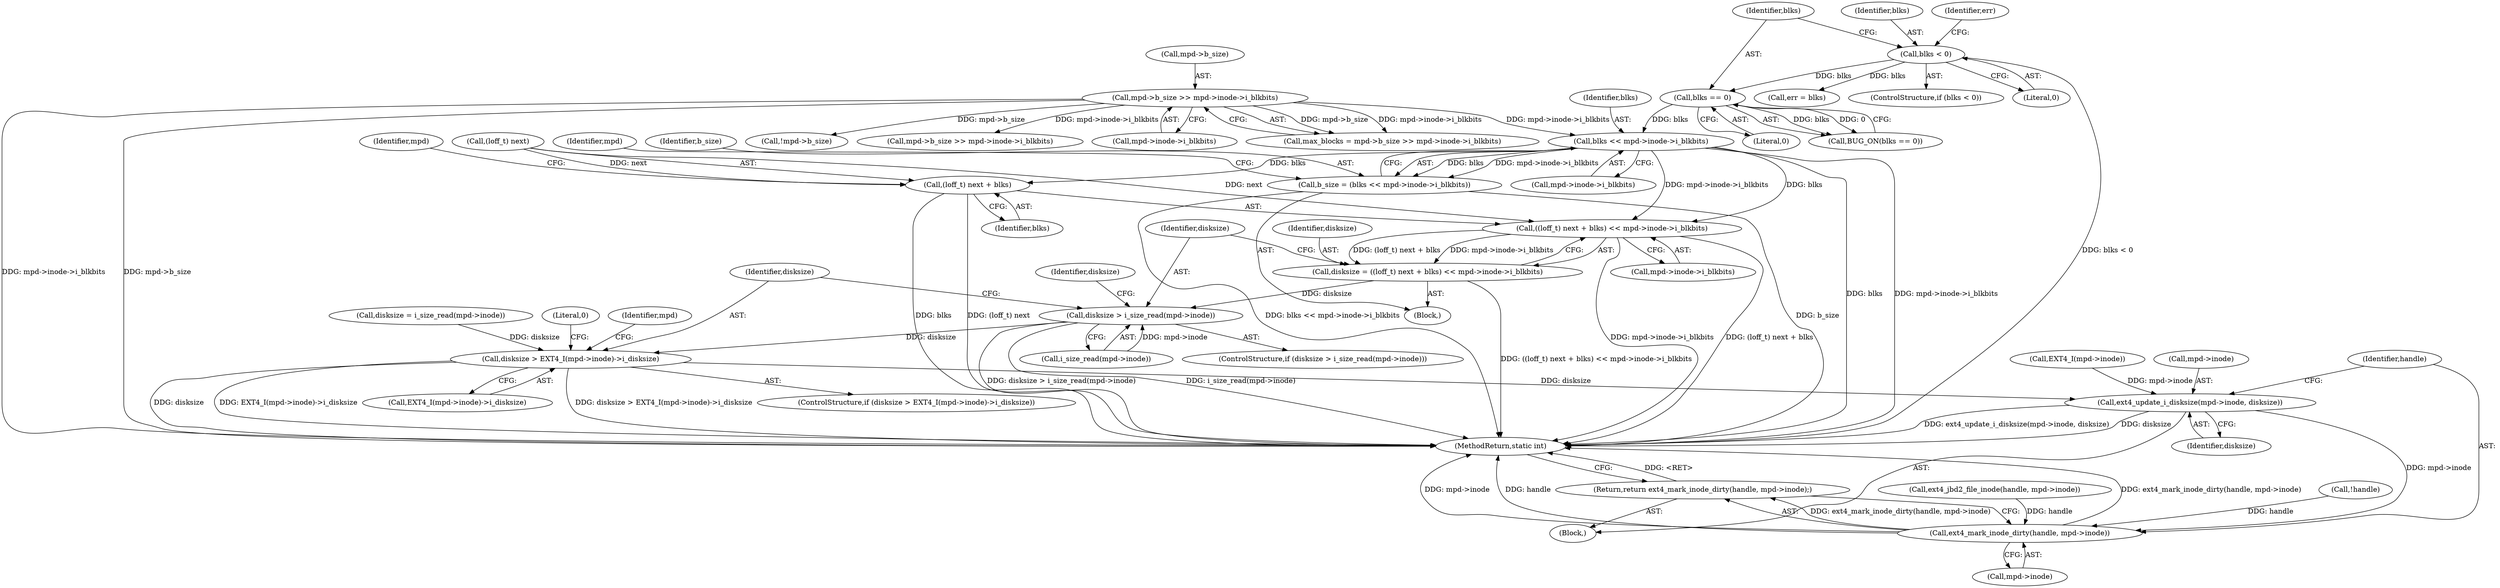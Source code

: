 digraph "0_linux_744692dc059845b2a3022119871846e74d4f6e11_14@pointer" {
"1000302" [label="(Call,blks << mpd->inode->i_blkbits)"];
"1000297" [label="(Call,blks == 0)"];
"1000212" [label="(Call,blks < 0)"];
"1000123" [label="(Call,mpd->b_size >> mpd->inode->i_blkbits)"];
"1000300" [label="(Call,b_size = (blks << mpd->inode->i_blkbits))"];
"1000344" [label="(Call,((loff_t) next + blks) << mpd->inode->i_blkbits)"];
"1000342" [label="(Call,disksize = ((loff_t) next + blks) << mpd->inode->i_blkbits)"];
"1000356" [label="(Call,disksize > i_size_read(mpd->inode))"];
"1000369" [label="(Call,disksize > EXT4_I(mpd->inode)->i_disksize)"];
"1000378" [label="(Call,ext4_update_i_disksize(mpd->inode, disksize))"];
"1000384" [label="(Call,ext4_mark_inode_dirty(handle, mpd->inode))"];
"1000383" [label="(Return,return ext4_mark_inode_dirty(handle, mpd->inode);)"];
"1000345" [label="(Call,(loff_t) next + blks)"];
"1000379" [label="(Call,mpd->inode)"];
"1000368" [label="(ControlStructure,if (disksize > EXT4_I(mpd->inode)->i_disksize))"];
"1000371" [label="(Call,EXT4_I(mpd->inode)->i_disksize)"];
"1000372" [label="(Call,EXT4_I(mpd->inode))"];
"1000333" [label="(Call,ext4_jbd2_file_inode(handle, mpd->inode))"];
"1000217" [label="(Identifier,err)"];
"1000369" [label="(Call,disksize > EXT4_I(mpd->inode)->i_disksize)"];
"1000110" [label="(Block,)"];
"1000380" [label="(Identifier,mpd)"];
"1000362" [label="(Call,disksize = i_size_read(mpd->inode))"];
"1000390" [label="(Literal,0)"];
"1000296" [label="(Call,BUG_ON(blks == 0))"];
"1000302" [label="(Call,blks << mpd->inode->i_blkbits)"];
"1000345" [label="(Call,(loff_t) next + blks)"];
"1000216" [label="(Call,err = blks)"];
"1000342" [label="(Call,disksize = ((loff_t) next + blks) << mpd->inode->i_blkbits)"];
"1000211" [label="(ControlStructure,if (blks < 0))"];
"1000298" [label="(Identifier,blks)"];
"1000301" [label="(Identifier,b_size)"];
"1000174" [label="(Call,!mpd->b_size)"];
"1000346" [label="(Call,(loff_t) next)"];
"1000357" [label="(Identifier,disksize)"];
"1000355" [label="(ControlStructure,if (disksize > i_size_read(mpd->inode)))"];
"1000377" [label="(Block,)"];
"1000299" [label="(Literal,0)"];
"1000213" [label="(Identifier,blks)"];
"1000262" [label="(Call,mpd->b_size >> mpd->inode->i_blkbits)"];
"1000313" [label="(Identifier,mpd)"];
"1000378" [label="(Call,ext4_update_i_disksize(mpd->inode, disksize))"];
"1000383" [label="(Return,return ext4_mark_inode_dirty(handle, mpd->inode);)"];
"1000358" [label="(Call,i_size_read(mpd->inode))"];
"1000363" [label="(Identifier,disksize)"];
"1000352" [label="(Identifier,mpd)"];
"1000356" [label="(Call,disksize > i_size_read(mpd->inode))"];
"1000382" [label="(Identifier,disksize)"];
"1000127" [label="(Call,mpd->inode->i_blkbits)"];
"1000212" [label="(Call,blks < 0)"];
"1000386" [label="(Call,mpd->inode)"];
"1000384" [label="(Call,ext4_mark_inode_dirty(handle, mpd->inode))"];
"1000370" [label="(Identifier,disksize)"];
"1000385" [label="(Identifier,handle)"];
"1000121" [label="(Call,max_blocks = mpd->b_size >> mpd->inode->i_blkbits)"];
"1000343" [label="(Identifier,disksize)"];
"1000303" [label="(Identifier,blks)"];
"1000304" [label="(Call,mpd->inode->i_blkbits)"];
"1000350" [label="(Call,mpd->inode->i_blkbits)"];
"1000123" [label="(Call,mpd->b_size >> mpd->inode->i_blkbits)"];
"1000184" [label="(Call,!handle)"];
"1000349" [label="(Identifier,blks)"];
"1000391" [label="(MethodReturn,static int)"];
"1000297" [label="(Call,blks == 0)"];
"1000124" [label="(Call,mpd->b_size)"];
"1000214" [label="(Literal,0)"];
"1000300" [label="(Call,b_size = (blks << mpd->inode->i_blkbits))"];
"1000344" [label="(Call,((loff_t) next + blks) << mpd->inode->i_blkbits)"];
"1000302" -> "1000300"  [label="AST: "];
"1000302" -> "1000304"  [label="CFG: "];
"1000303" -> "1000302"  [label="AST: "];
"1000304" -> "1000302"  [label="AST: "];
"1000300" -> "1000302"  [label="CFG: "];
"1000302" -> "1000391"  [label="DDG: blks"];
"1000302" -> "1000391"  [label="DDG: mpd->inode->i_blkbits"];
"1000302" -> "1000300"  [label="DDG: blks"];
"1000302" -> "1000300"  [label="DDG: mpd->inode->i_blkbits"];
"1000297" -> "1000302"  [label="DDG: blks"];
"1000123" -> "1000302"  [label="DDG: mpd->inode->i_blkbits"];
"1000302" -> "1000344"  [label="DDG: blks"];
"1000302" -> "1000344"  [label="DDG: mpd->inode->i_blkbits"];
"1000302" -> "1000345"  [label="DDG: blks"];
"1000297" -> "1000296"  [label="AST: "];
"1000297" -> "1000299"  [label="CFG: "];
"1000298" -> "1000297"  [label="AST: "];
"1000299" -> "1000297"  [label="AST: "];
"1000296" -> "1000297"  [label="CFG: "];
"1000297" -> "1000296"  [label="DDG: blks"];
"1000297" -> "1000296"  [label="DDG: 0"];
"1000212" -> "1000297"  [label="DDG: blks"];
"1000212" -> "1000211"  [label="AST: "];
"1000212" -> "1000214"  [label="CFG: "];
"1000213" -> "1000212"  [label="AST: "];
"1000214" -> "1000212"  [label="AST: "];
"1000217" -> "1000212"  [label="CFG: "];
"1000298" -> "1000212"  [label="CFG: "];
"1000212" -> "1000391"  [label="DDG: blks < 0"];
"1000212" -> "1000216"  [label="DDG: blks"];
"1000123" -> "1000121"  [label="AST: "];
"1000123" -> "1000127"  [label="CFG: "];
"1000124" -> "1000123"  [label="AST: "];
"1000127" -> "1000123"  [label="AST: "];
"1000121" -> "1000123"  [label="CFG: "];
"1000123" -> "1000391"  [label="DDG: mpd->inode->i_blkbits"];
"1000123" -> "1000391"  [label="DDG: mpd->b_size"];
"1000123" -> "1000121"  [label="DDG: mpd->b_size"];
"1000123" -> "1000121"  [label="DDG: mpd->inode->i_blkbits"];
"1000123" -> "1000174"  [label="DDG: mpd->b_size"];
"1000123" -> "1000262"  [label="DDG: mpd->inode->i_blkbits"];
"1000300" -> "1000110"  [label="AST: "];
"1000301" -> "1000300"  [label="AST: "];
"1000313" -> "1000300"  [label="CFG: "];
"1000300" -> "1000391"  [label="DDG: b_size"];
"1000300" -> "1000391"  [label="DDG: blks << mpd->inode->i_blkbits"];
"1000344" -> "1000342"  [label="AST: "];
"1000344" -> "1000350"  [label="CFG: "];
"1000345" -> "1000344"  [label="AST: "];
"1000350" -> "1000344"  [label="AST: "];
"1000342" -> "1000344"  [label="CFG: "];
"1000344" -> "1000391"  [label="DDG: mpd->inode->i_blkbits"];
"1000344" -> "1000391"  [label="DDG: (loff_t) next + blks"];
"1000344" -> "1000342"  [label="DDG: (loff_t) next + blks"];
"1000344" -> "1000342"  [label="DDG: mpd->inode->i_blkbits"];
"1000346" -> "1000344"  [label="DDG: next"];
"1000342" -> "1000110"  [label="AST: "];
"1000343" -> "1000342"  [label="AST: "];
"1000357" -> "1000342"  [label="CFG: "];
"1000342" -> "1000391"  [label="DDG: ((loff_t) next + blks) << mpd->inode->i_blkbits"];
"1000342" -> "1000356"  [label="DDG: disksize"];
"1000356" -> "1000355"  [label="AST: "];
"1000356" -> "1000358"  [label="CFG: "];
"1000357" -> "1000356"  [label="AST: "];
"1000358" -> "1000356"  [label="AST: "];
"1000363" -> "1000356"  [label="CFG: "];
"1000370" -> "1000356"  [label="CFG: "];
"1000356" -> "1000391"  [label="DDG: disksize > i_size_read(mpd->inode)"];
"1000356" -> "1000391"  [label="DDG: i_size_read(mpd->inode)"];
"1000358" -> "1000356"  [label="DDG: mpd->inode"];
"1000356" -> "1000369"  [label="DDG: disksize"];
"1000369" -> "1000368"  [label="AST: "];
"1000369" -> "1000371"  [label="CFG: "];
"1000370" -> "1000369"  [label="AST: "];
"1000371" -> "1000369"  [label="AST: "];
"1000380" -> "1000369"  [label="CFG: "];
"1000390" -> "1000369"  [label="CFG: "];
"1000369" -> "1000391"  [label="DDG: disksize > EXT4_I(mpd->inode)->i_disksize"];
"1000369" -> "1000391"  [label="DDG: disksize"];
"1000369" -> "1000391"  [label="DDG: EXT4_I(mpd->inode)->i_disksize"];
"1000362" -> "1000369"  [label="DDG: disksize"];
"1000369" -> "1000378"  [label="DDG: disksize"];
"1000378" -> "1000377"  [label="AST: "];
"1000378" -> "1000382"  [label="CFG: "];
"1000379" -> "1000378"  [label="AST: "];
"1000382" -> "1000378"  [label="AST: "];
"1000385" -> "1000378"  [label="CFG: "];
"1000378" -> "1000391"  [label="DDG: ext4_update_i_disksize(mpd->inode, disksize)"];
"1000378" -> "1000391"  [label="DDG: disksize"];
"1000372" -> "1000378"  [label="DDG: mpd->inode"];
"1000378" -> "1000384"  [label="DDG: mpd->inode"];
"1000384" -> "1000383"  [label="AST: "];
"1000384" -> "1000386"  [label="CFG: "];
"1000385" -> "1000384"  [label="AST: "];
"1000386" -> "1000384"  [label="AST: "];
"1000383" -> "1000384"  [label="CFG: "];
"1000384" -> "1000391"  [label="DDG: ext4_mark_inode_dirty(handle, mpd->inode)"];
"1000384" -> "1000391"  [label="DDG: mpd->inode"];
"1000384" -> "1000391"  [label="DDG: handle"];
"1000384" -> "1000383"  [label="DDG: ext4_mark_inode_dirty(handle, mpd->inode)"];
"1000333" -> "1000384"  [label="DDG: handle"];
"1000184" -> "1000384"  [label="DDG: handle"];
"1000383" -> "1000377"  [label="AST: "];
"1000391" -> "1000383"  [label="CFG: "];
"1000383" -> "1000391"  [label="DDG: <RET>"];
"1000345" -> "1000349"  [label="CFG: "];
"1000346" -> "1000345"  [label="AST: "];
"1000349" -> "1000345"  [label="AST: "];
"1000352" -> "1000345"  [label="CFG: "];
"1000345" -> "1000391"  [label="DDG: blks"];
"1000345" -> "1000391"  [label="DDG: (loff_t) next"];
"1000346" -> "1000345"  [label="DDG: next"];
}

